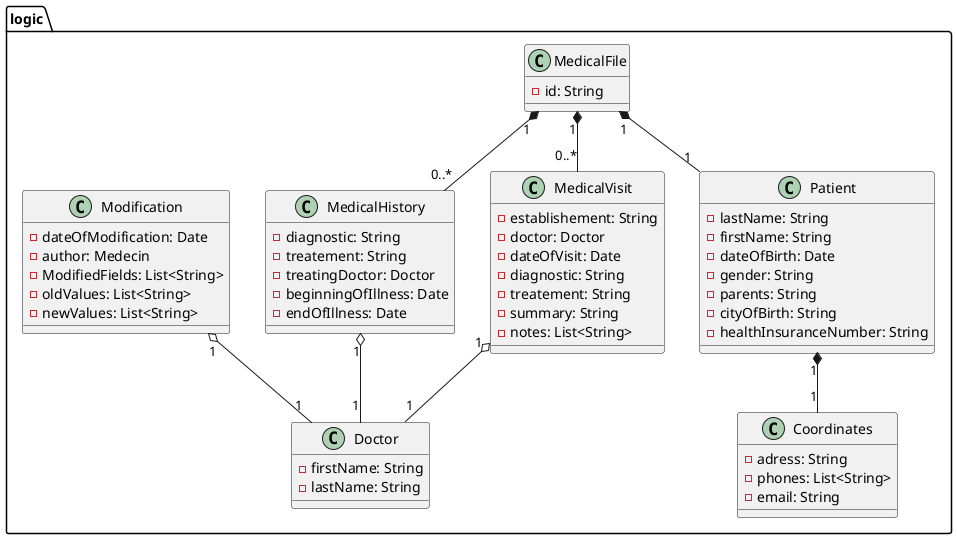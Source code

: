 @startuml

package "logic"{

class Patient {
  -lastName: String
  -firstName: String
  -dateOfBirth: Date
  -gender: String
  -parents: String
  -cityOfBirth: String
  -healthInsuranceNumber: String
}

class Coordinates {
  -adress: String
  -phones: List<String>
  -email: String
}

class MedicalHistory {
  -diagnostic: String
  -treatement: String
  -treatingDoctor: Doctor
  -beginningOfIllness: Date
  -endOfIllness: Date
}

class MedicalVisit {
  -establishement: String
  -doctor: Doctor
  -dateOfVisit: Date
  -diagnostic: String
  -treatement: String
  -summary: String
  -notes: List<String>
}

class MedicalFile {
  -id: String
}

class Doctor {
  -firstName: String
  -lastName: String
}

class Modification {
  -dateOfModification: Date
  -author: Medecin
  -ModifiedFields: List<String>
  -oldValues: List<String>
  -newValues: List<String>
}
}

' medical file has a patient and a list of medical visits and medical history
Patient "1" *-- "1" Coordinates

MedicalFile "1" *-- "1" Patient
MedicalFile "1" *-- "0..*" MedicalVisit
MedicalFile "1" *-- "0..*" MedicalHistory

MedicalVisit "1" o-- "1" Doctor
MedicalHistory "1" o-- "1" Doctor
Modification "1" o-- "1" Doctor


@enduml
